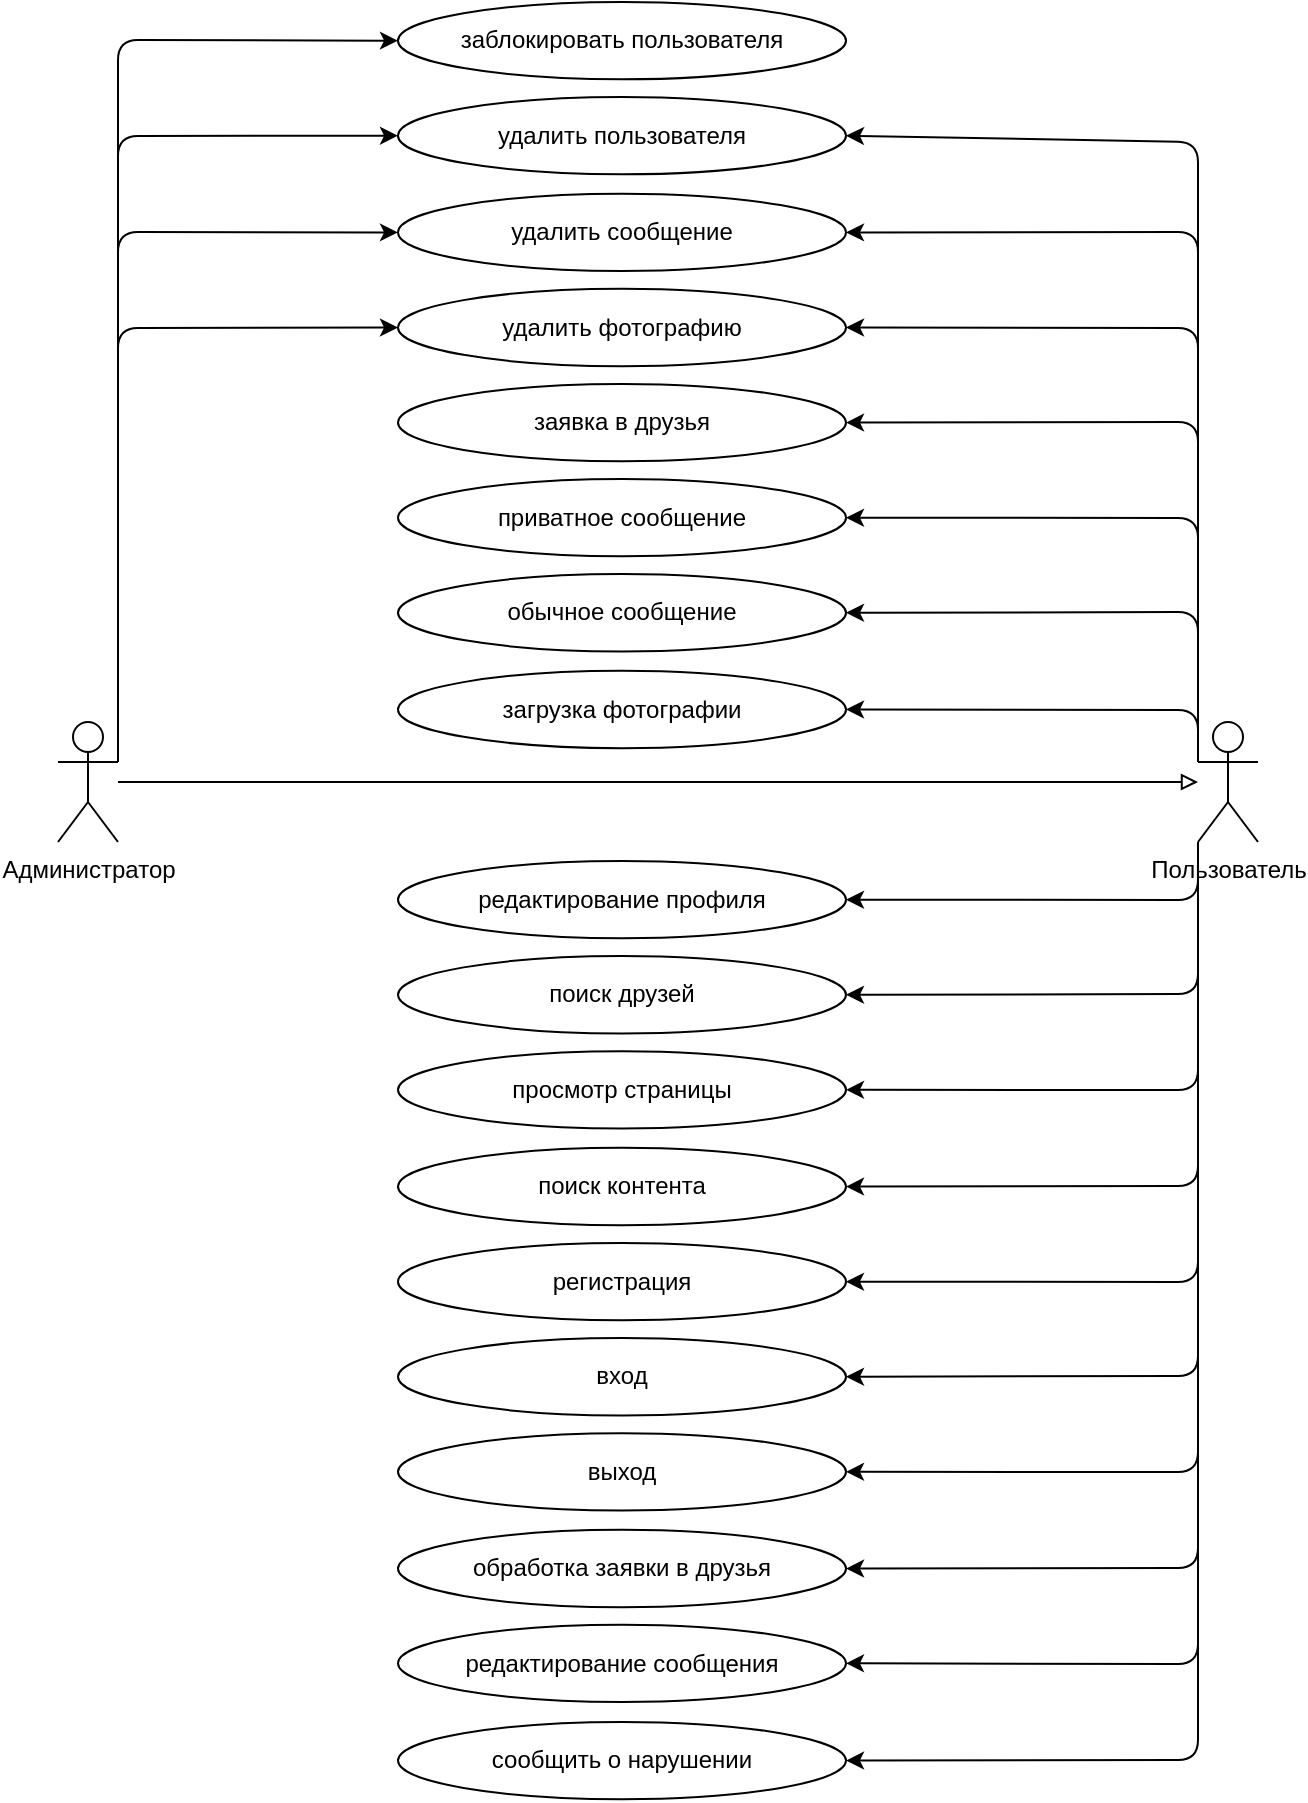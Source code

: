 <mxfile version="10.7.1" type="device"><diagram id="X08_RL-EdYdjqAZhM0Hw" name="Page-1"><mxGraphModel dx="1140" dy="751" grid="1" gridSize="10" guides="1" tooltips="1" connect="1" arrows="1" fold="1" page="1" pageScale="1" pageWidth="850" pageHeight="1100" math="0" shadow="0"><root><mxCell id="0"/><mxCell id="1" parent="0"/><mxCell id="ZLhjidL85ID1XvDGLz7r-31" value="" style="edgeStyle=orthogonalEdgeStyle;rounded=0;orthogonalLoop=1;jettySize=auto;html=1;endArrow=block;endFill=0;" edge="1" parent="1" source="ZLhjidL85ID1XvDGLz7r-1" target="ZLhjidL85ID1XvDGLz7r-30"><mxGeometry relative="1" as="geometry"/></mxCell><mxCell id="ZLhjidL85ID1XvDGLz7r-1" value="Администратор" style="shape=umlActor;verticalLabelPosition=bottom;labelBackgroundColor=#ffffff;verticalAlign=top;html=1;outlineConnect=0;" vertex="1" parent="1"><mxGeometry x="100" y="380" width="30" height="60" as="geometry"/></mxCell><mxCell id="ZLhjidL85ID1XvDGLz7r-30" value="Пользователь" style="shape=umlActor;verticalLabelPosition=bottom;labelBackgroundColor=#ffffff;verticalAlign=top;html=1;outlineConnect=0;" vertex="1" parent="1"><mxGeometry x="670" y="380" width="30" height="60" as="geometry"/></mxCell><mxCell id="ZLhjidL85ID1XvDGLz7r-33" value="" style="endArrow=classic;html=1;entryX=0;entryY=0.5;entryDx=0;entryDy=0;" edge="1" parent="1" target="ZLhjidL85ID1XvDGLz7r-10"><mxGeometry width="50" height="50" relative="1" as="geometry"><mxPoint x="130" y="400" as="sourcePoint"/><mxPoint x="130" y="242" as="targetPoint"/><Array as="points"><mxPoint x="130" y="39"/></Array></mxGeometry></mxCell><mxCell id="ZLhjidL85ID1XvDGLz7r-34" value="" style="endArrow=classic;html=1;entryX=0;entryY=0.5;entryDx=0;entryDy=0;" edge="1" parent="1" target="ZLhjidL85ID1XvDGLz7r-11"><mxGeometry width="50" height="50" relative="1" as="geometry"><mxPoint x="130" y="400" as="sourcePoint"/><mxPoint x="280" y="54" as="targetPoint"/><Array as="points"><mxPoint x="130" y="87"/></Array></mxGeometry></mxCell><mxCell id="ZLhjidL85ID1XvDGLz7r-35" value="" style="endArrow=classic;html=1;exitX=1;exitY=0.333;exitDx=0;exitDy=0;exitPerimeter=0;entryX=0;entryY=0.5;entryDx=0;entryDy=0;" edge="1" parent="1" source="ZLhjidL85ID1XvDGLz7r-1" target="ZLhjidL85ID1XvDGLz7r-17"><mxGeometry width="50" height="50" relative="1" as="geometry"><mxPoint x="135" y="400" as="sourcePoint"/><mxPoint x="290" y="64" as="targetPoint"/><Array as="points"><mxPoint x="130" y="135"/></Array></mxGeometry></mxCell><mxCell id="ZLhjidL85ID1XvDGLz7r-38" value="" style="endArrow=classic;html=1;entryX=0;entryY=0.5;entryDx=0;entryDy=0;" edge="1" parent="1" target="ZLhjidL85ID1XvDGLz7r-32"><mxGeometry width="50" height="50" relative="1" as="geometry"><mxPoint x="130" y="400" as="sourcePoint"/><mxPoint x="280" y="171" as="targetPoint"/><Array as="points"><mxPoint x="130" y="183"/></Array></mxGeometry></mxCell><mxCell id="zHeGchf6RKIqkopBWxYz-1" value="регистрация" style="ellipse;whiteSpace=wrap;html=1;" parent="1" vertex="1"><mxGeometry x="270.0" y="640.478" width="224.0" height="38.682" as="geometry"/></mxCell><mxCell id="ZLhjidL85ID1XvDGLz7r-9" value="редактирование профиля" style="ellipse;whiteSpace=wrap;html=1;" vertex="1" parent="1"><mxGeometry x="270.0" y="449.484" width="224.0" height="38.682" as="geometry"/></mxCell><mxCell id="ZLhjidL85ID1XvDGLz7r-10" value="&lt;div&gt;заблокировать пользователя&lt;/div&gt;" style="ellipse;whiteSpace=wrap;html=1;" vertex="1" parent="1"><mxGeometry x="270" y="20" width="224.0" height="38.682" as="geometry"/></mxCell><mxCell id="ZLhjidL85ID1XvDGLz7r-11" value="удалить пользователя" style="ellipse;whiteSpace=wrap;html=1;" vertex="1" parent="1"><mxGeometry x="270.0" y="67.494" width="224.0" height="38.682" as="geometry"/></mxCell><mxCell id="ZLhjidL85ID1XvDGLz7r-12" value="&lt;div&gt;заявка в друзья&lt;/div&gt;" style="ellipse;whiteSpace=wrap;html=1;" vertex="1" parent="1"><mxGeometry x="270.0" y="210.945" width="224.0" height="38.682" as="geometry"/></mxCell><mxCell id="ZLhjidL85ID1XvDGLz7r-13" value="&lt;div&gt;приватное сообщение&lt;/div&gt;" style="ellipse;whiteSpace=wrap;html=1;" vertex="1" parent="1"><mxGeometry x="270.0" y="258.489" width="224.0" height="38.682" as="geometry"/></mxCell><mxCell id="ZLhjidL85ID1XvDGLz7r-14" value="&lt;div&gt;обычное сообщение&lt;/div&gt;" style="ellipse;whiteSpace=wrap;html=1;" vertex="1" parent="1"><mxGeometry x="270.0" y="306.033" width="224.0" height="38.682" as="geometry"/></mxCell><mxCell id="ZLhjidL85ID1XvDGLz7r-15" value="загрузка фотографии" style="ellipse;whiteSpace=wrap;html=1;" vertex="1" parent="1"><mxGeometry x="270.0" y="354.396" width="224.0" height="38.682" as="geometry"/></mxCell><mxCell id="ZLhjidL85ID1XvDGLz7r-16" value="сообщить о нарушении" style="ellipse;whiteSpace=wrap;html=1;" vertex="1" parent="1"><mxGeometry x="270.0" y="879.94" width="224.0" height="38.682" as="geometry"/></mxCell><mxCell id="ZLhjidL85ID1XvDGLz7r-17" value="удалить сообщение" style="ellipse;whiteSpace=wrap;html=1;" vertex="1" parent="1"><mxGeometry x="270.0" y="115.857" width="224.0" height="38.682" as="geometry"/></mxCell><mxCell id="ZLhjidL85ID1XvDGLz7r-21" value="поиск друзей" style="ellipse;whiteSpace=wrap;html=1;" vertex="1" parent="1"><mxGeometry x="270.0" y="497.027" width="224.0" height="38.682" as="geometry"/></mxCell><mxCell id="ZLhjidL85ID1XvDGLz7r-22" value="просмотр страницы" style="ellipse;whiteSpace=wrap;html=1;" vertex="1" parent="1"><mxGeometry x="270.0" y="544.571" width="224.0" height="38.682" as="geometry"/></mxCell><mxCell id="ZLhjidL85ID1XvDGLz7r-23" value="поиск контента" style="ellipse;whiteSpace=wrap;html=1;" vertex="1" parent="1"><mxGeometry x="270.0" y="592.935" width="224.0" height="38.682" as="geometry"/></mxCell><mxCell id="ZLhjidL85ID1XvDGLz7r-26" value="вход" style="ellipse;whiteSpace=wrap;html=1;" vertex="1" parent="1"><mxGeometry x="270.0" y="688.022" width="224.0" height="38.682" as="geometry"/></mxCell><mxCell id="ZLhjidL85ID1XvDGLz7r-27" value="выход" style="ellipse;whiteSpace=wrap;html=1;" vertex="1" parent="1"><mxGeometry x="270.0" y="735.566" width="224.0" height="38.682" as="geometry"/></mxCell><mxCell id="ZLhjidL85ID1XvDGLz7r-28" value="обработка заявки в друзья" style="ellipse;whiteSpace=wrap;html=1;" vertex="1" parent="1"><mxGeometry x="270.0" y="783.929" width="224.0" height="38.682" as="geometry"/></mxCell><mxCell id="ZLhjidL85ID1XvDGLz7r-29" value="&lt;div&gt;редактирование сообщения&lt;/div&gt;" style="ellipse;whiteSpace=wrap;html=1;" vertex="1" parent="1"><mxGeometry x="270.0" y="831.318" width="224.0" height="38.682" as="geometry"/></mxCell><mxCell id="ZLhjidL85ID1XvDGLz7r-32" value="удалить фотографию" style="ellipse;whiteSpace=wrap;html=1;" vertex="1" parent="1"><mxGeometry x="270.0" y="163.401" width="224.0" height="38.682" as="geometry"/></mxCell><mxCell id="ZLhjidL85ID1XvDGLz7r-41" value="" style="endArrow=classic;html=1;exitX=0;exitY=0.333;exitDx=0;exitDy=0;exitPerimeter=0;entryX=1;entryY=0.5;entryDx=0;entryDy=0;" edge="1" parent="1" source="ZLhjidL85ID1XvDGLz7r-30" target="ZLhjidL85ID1XvDGLz7r-11"><mxGeometry width="50" height="50" relative="1" as="geometry"><mxPoint x="685" y="308.5" as="sourcePoint"/><mxPoint x="735" y="258.5" as="targetPoint"/><Array as="points"><mxPoint x="670" y="90"/></Array></mxGeometry></mxCell><mxCell id="ZLhjidL85ID1XvDGLz7r-42" value="" style="endArrow=classic;html=1;exitX=0;exitY=0.333;exitDx=0;exitDy=0;exitPerimeter=0;entryX=1;entryY=0.5;entryDx=0;entryDy=0;" edge="1" parent="1" source="ZLhjidL85ID1XvDGLz7r-30" target="ZLhjidL85ID1XvDGLz7r-17"><mxGeometry width="50" height="50" relative="1" as="geometry"><mxPoint x="150" y="420" as="sourcePoint"/><mxPoint x="290" y="181" as="targetPoint"/><Array as="points"><mxPoint x="670" y="135"/></Array></mxGeometry></mxCell><mxCell id="ZLhjidL85ID1XvDGLz7r-43" value="" style="endArrow=classic;html=1;exitX=0;exitY=0.333;exitDx=0;exitDy=0;exitPerimeter=0;entryX=1;entryY=0.5;entryDx=0;entryDy=0;" edge="1" parent="1" source="ZLhjidL85ID1XvDGLz7r-30" target="ZLhjidL85ID1XvDGLz7r-32"><mxGeometry width="50" height="50" relative="1" as="geometry"><mxPoint x="160" y="430" as="sourcePoint"/><mxPoint x="300" y="191" as="targetPoint"/><Array as="points"><mxPoint x="670" y="183"/></Array></mxGeometry></mxCell><mxCell id="ZLhjidL85ID1XvDGLz7r-44" value="" style="endArrow=classic;html=1;entryX=1;entryY=0.5;entryDx=0;entryDy=0;" edge="1" parent="1" target="ZLhjidL85ID1XvDGLz7r-12"><mxGeometry width="50" height="50" relative="1" as="geometry"><mxPoint x="670" y="400" as="sourcePoint"/><mxPoint x="310" y="201" as="targetPoint"/><Array as="points"><mxPoint x="670" y="230"/></Array></mxGeometry></mxCell><mxCell id="ZLhjidL85ID1XvDGLz7r-45" value="" style="endArrow=classic;html=1;entryX=1;entryY=0.5;entryDx=0;entryDy=0;exitX=0;exitY=0.333;exitDx=0;exitDy=0;exitPerimeter=0;" edge="1" parent="1" source="ZLhjidL85ID1XvDGLz7r-30" target="ZLhjidL85ID1XvDGLz7r-13"><mxGeometry width="50" height="50" relative="1" as="geometry"><mxPoint x="680" y="410" as="sourcePoint"/><mxPoint x="504" y="240" as="targetPoint"/><Array as="points"><mxPoint x="670" y="278"/></Array></mxGeometry></mxCell><mxCell id="ZLhjidL85ID1XvDGLz7r-46" value="" style="endArrow=classic;html=1;entryX=1;entryY=0.5;entryDx=0;entryDy=0;exitX=0;exitY=0.333;exitDx=0;exitDy=0;exitPerimeter=0;" edge="1" parent="1" source="ZLhjidL85ID1XvDGLz7r-30" target="ZLhjidL85ID1XvDGLz7r-14"><mxGeometry width="50" height="50" relative="1" as="geometry"><mxPoint x="620" y="380" as="sourcePoint"/><mxPoint x="514" y="250" as="targetPoint"/><Array as="points"><mxPoint x="670" y="325"/></Array></mxGeometry></mxCell><mxCell id="ZLhjidL85ID1XvDGLz7r-47" value="" style="endArrow=classic;html=1;entryX=1;entryY=0.5;entryDx=0;entryDy=0;" edge="1" parent="1" target="ZLhjidL85ID1XvDGLz7r-15"><mxGeometry width="50" height="50" relative="1" as="geometry"><mxPoint x="670" y="400" as="sourcePoint"/><mxPoint x="524" y="260" as="targetPoint"/><Array as="points"><mxPoint x="670" y="374"/></Array></mxGeometry></mxCell><mxCell id="ZLhjidL85ID1XvDGLz7r-48" value="" style="endArrow=classic;html=1;entryX=1;entryY=0.5;entryDx=0;entryDy=0;exitX=0;exitY=1;exitDx=0;exitDy=0;exitPerimeter=0;" edge="1" parent="1" source="ZLhjidL85ID1XvDGLz7r-30" target="ZLhjidL85ID1XvDGLz7r-9"><mxGeometry width="50" height="50" relative="1" as="geometry"><mxPoint x="706" y="625.5" as="sourcePoint"/><mxPoint x="530" y="599.5" as="targetPoint"/><Array as="points"><mxPoint x="670" y="469"/></Array></mxGeometry></mxCell><mxCell id="ZLhjidL85ID1XvDGLz7r-49" value="" style="endArrow=classic;html=1;entryX=1;entryY=0.5;entryDx=0;entryDy=0;exitX=0;exitY=1;exitDx=0;exitDy=0;exitPerimeter=0;" edge="1" parent="1" source="ZLhjidL85ID1XvDGLz7r-30" target="ZLhjidL85ID1XvDGLz7r-21"><mxGeometry width="50" height="50" relative="1" as="geometry"><mxPoint x="680" y="450" as="sourcePoint"/><mxPoint x="504" y="479" as="targetPoint"/><Array as="points"><mxPoint x="670" y="516"/></Array></mxGeometry></mxCell><mxCell id="ZLhjidL85ID1XvDGLz7r-50" value="" style="endArrow=classic;html=1;entryX=1;entryY=0.5;entryDx=0;entryDy=0;exitX=0;exitY=1;exitDx=0;exitDy=0;exitPerimeter=0;" edge="1" parent="1" source="ZLhjidL85ID1XvDGLz7r-30" target="ZLhjidL85ID1XvDGLz7r-22"><mxGeometry width="50" height="50" relative="1" as="geometry"><mxPoint x="680" y="450" as="sourcePoint"/><mxPoint x="504" y="526" as="targetPoint"/><Array as="points"><mxPoint x="670" y="564"/></Array></mxGeometry></mxCell><mxCell id="ZLhjidL85ID1XvDGLz7r-51" value="" style="endArrow=classic;html=1;entryX=1;entryY=0.5;entryDx=0;entryDy=0;exitX=0;exitY=1;exitDx=0;exitDy=0;exitPerimeter=0;" edge="1" parent="1" source="ZLhjidL85ID1XvDGLz7r-30" target="ZLhjidL85ID1XvDGLz7r-23"><mxGeometry width="50" height="50" relative="1" as="geometry"><mxPoint x="690" y="460" as="sourcePoint"/><mxPoint x="514" y="536" as="targetPoint"/><Array as="points"><mxPoint x="670" y="612"/></Array></mxGeometry></mxCell><mxCell id="ZLhjidL85ID1XvDGLz7r-52" value="" style="endArrow=classic;html=1;entryX=1;entryY=0.5;entryDx=0;entryDy=0;" edge="1" parent="1" target="zHeGchf6RKIqkopBWxYz-1"><mxGeometry width="50" height="50" relative="1" as="geometry"><mxPoint x="670" y="440" as="sourcePoint"/><mxPoint x="524" y="546" as="targetPoint"/><Array as="points"><mxPoint x="670" y="660"/></Array></mxGeometry></mxCell><mxCell id="ZLhjidL85ID1XvDGLz7r-53" value="" style="endArrow=classic;html=1;entryX=1;entryY=0.5;entryDx=0;entryDy=0;" edge="1" parent="1" target="ZLhjidL85ID1XvDGLz7r-26"><mxGeometry width="50" height="50" relative="1" as="geometry"><mxPoint x="670" y="440" as="sourcePoint"/><mxPoint x="534" y="556" as="targetPoint"/><Array as="points"><mxPoint x="670" y="707"/></Array></mxGeometry></mxCell><mxCell id="ZLhjidL85ID1XvDGLz7r-54" value="" style="endArrow=classic;html=1;entryX=1;entryY=0.5;entryDx=0;entryDy=0;exitX=0;exitY=1;exitDx=0;exitDy=0;exitPerimeter=0;" edge="1" parent="1" source="ZLhjidL85ID1XvDGLz7r-30" target="ZLhjidL85ID1XvDGLz7r-16"><mxGeometry width="50" height="50" relative="1" as="geometry"><mxPoint x="720" y="490" as="sourcePoint"/><mxPoint x="544" y="566" as="targetPoint"/><Array as="points"><mxPoint x="670" y="899"/></Array></mxGeometry></mxCell><mxCell id="ZLhjidL85ID1XvDGLz7r-55" value="" style="endArrow=classic;html=1;entryX=1;entryY=0.5;entryDx=0;entryDy=0;" edge="1" parent="1" target="ZLhjidL85ID1XvDGLz7r-29"><mxGeometry width="50" height="50" relative="1" as="geometry"><mxPoint x="670" y="440" as="sourcePoint"/><mxPoint x="554" y="576" as="targetPoint"/><Array as="points"><mxPoint x="670" y="851"/></Array></mxGeometry></mxCell><mxCell id="ZLhjidL85ID1XvDGLz7r-56" value="" style="endArrow=classic;html=1;entryX=1;entryY=0.5;entryDx=0;entryDy=0;" edge="1" parent="1" target="ZLhjidL85ID1XvDGLz7r-28"><mxGeometry width="50" height="50" relative="1" as="geometry"><mxPoint x="670" y="450" as="sourcePoint"/><mxPoint x="564" y="586" as="targetPoint"/><Array as="points"><mxPoint x="670" y="803"/></Array></mxGeometry></mxCell><mxCell id="ZLhjidL85ID1XvDGLz7r-57" value="" style="endArrow=classic;html=1;entryX=1;entryY=0.5;entryDx=0;entryDy=0;" edge="1" parent="1" target="ZLhjidL85ID1XvDGLz7r-27"><mxGeometry width="50" height="50" relative="1" as="geometry"><mxPoint x="670" y="440" as="sourcePoint"/><mxPoint x="574" y="596" as="targetPoint"/><Array as="points"><mxPoint x="670" y="755"/></Array></mxGeometry></mxCell></root></mxGraphModel></diagram></mxfile>